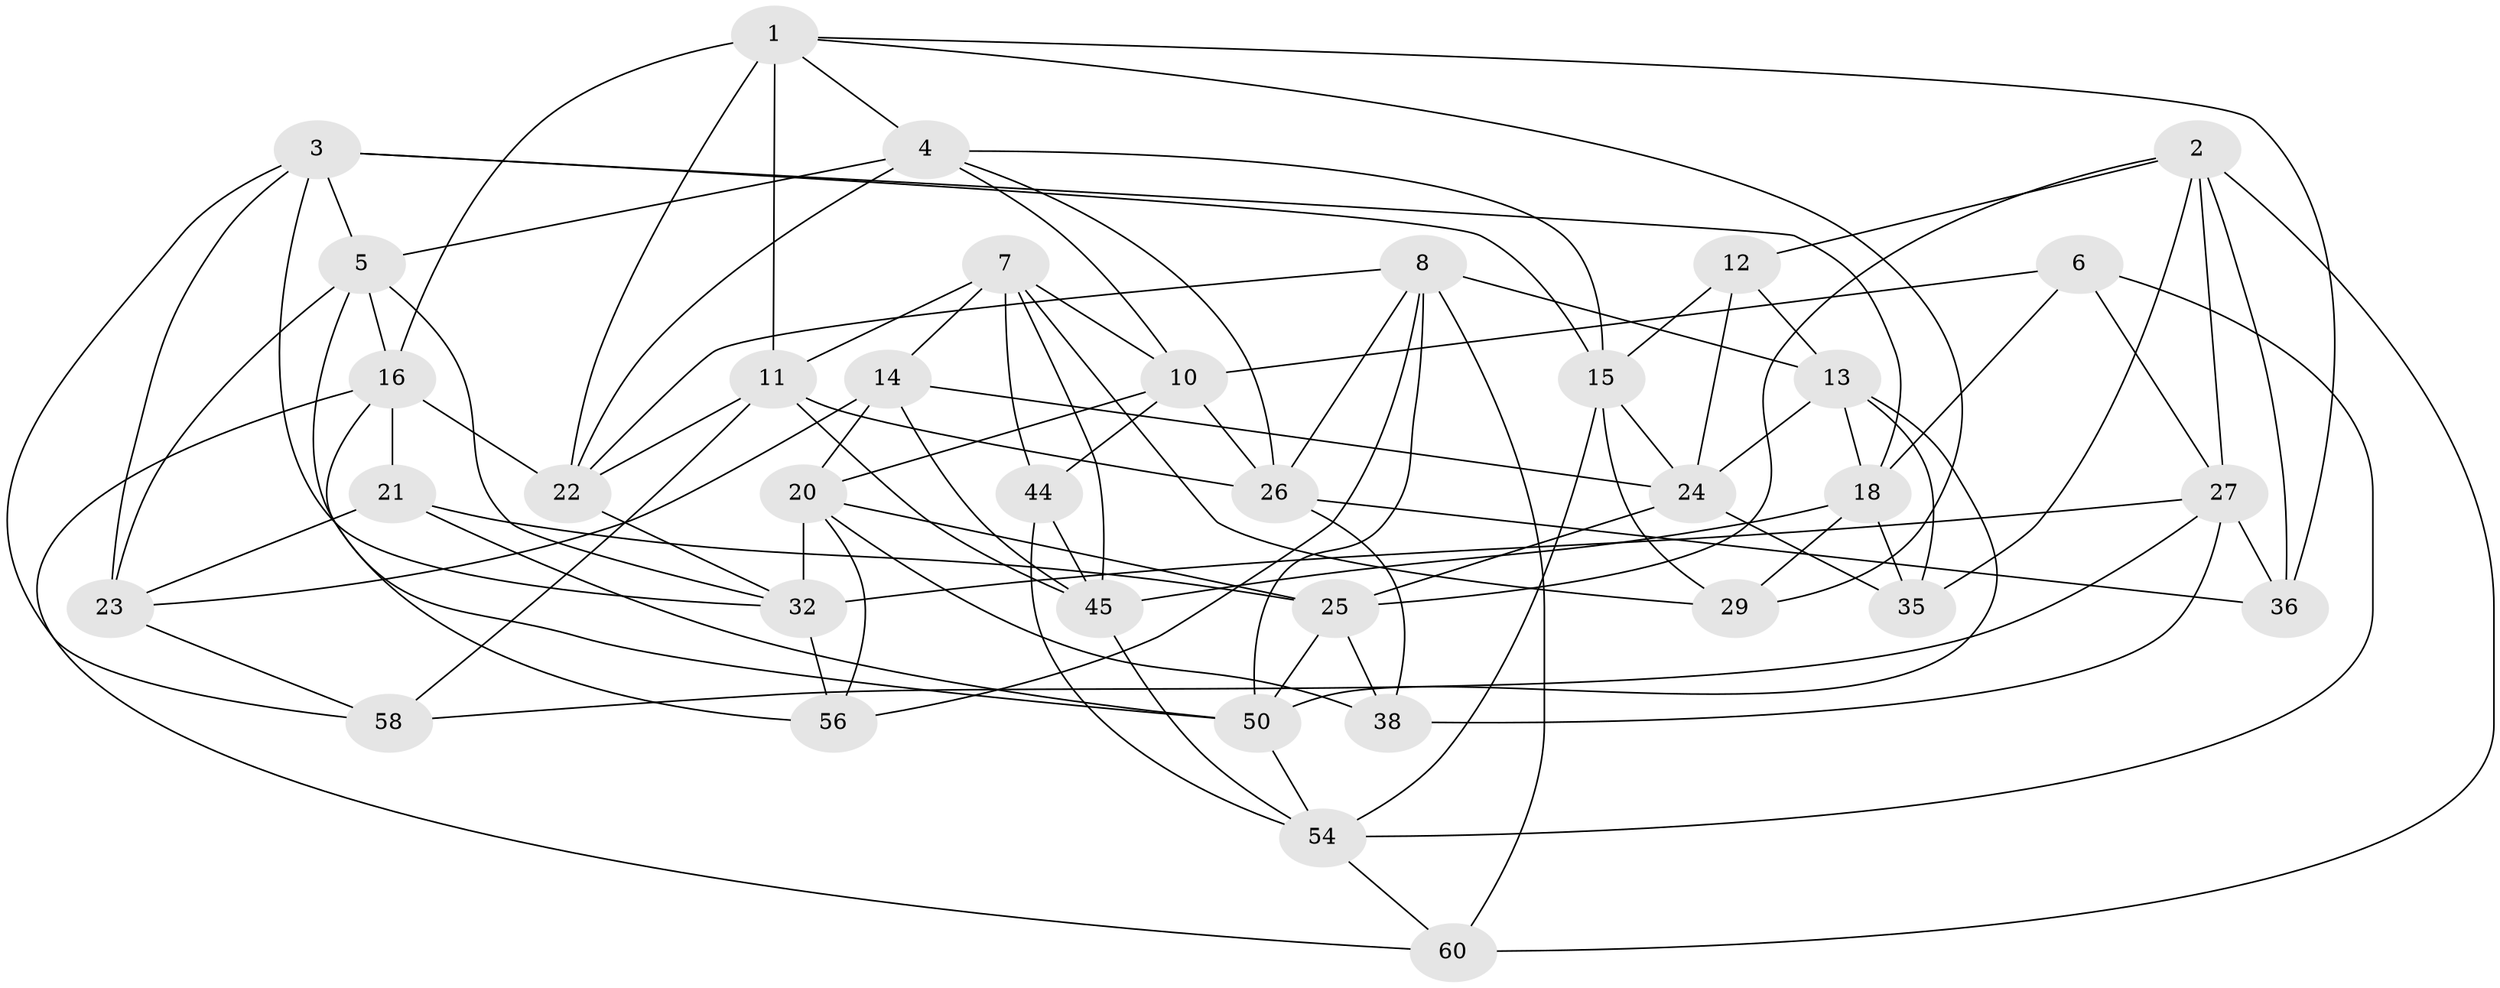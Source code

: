 // Generated by graph-tools (version 1.1) at 2025/52/02/27/25 19:52:32]
// undirected, 36 vertices, 96 edges
graph export_dot {
graph [start="1"]
  node [color=gray90,style=filled];
  1 [super="+17"];
  2 [super="+51"];
  3 [super="+41"];
  4 [super="+31"];
  5 [super="+9"];
  6;
  7 [super="+28"];
  8 [super="+34"];
  10 [super="+46"];
  11 [super="+33"];
  12;
  13 [super="+59"];
  14 [super="+40"];
  15 [super="+30"];
  16 [super="+49"];
  18 [super="+19"];
  20 [super="+42"];
  21;
  22 [super="+61"];
  23 [super="+43"];
  24 [super="+37"];
  25 [super="+53"];
  26 [super="+57"];
  27 [super="+47"];
  29;
  32 [super="+39"];
  35;
  36;
  38;
  44;
  45 [super="+48"];
  50 [super="+52"];
  54 [super="+55"];
  56;
  58;
  60;
  1 -- 36;
  1 -- 16;
  1 -- 11;
  1 -- 29;
  1 -- 4;
  1 -- 22;
  2 -- 35;
  2 -- 36;
  2 -- 60;
  2 -- 27;
  2 -- 12;
  2 -- 25;
  3 -- 5;
  3 -- 32;
  3 -- 58;
  3 -- 23;
  3 -- 18;
  3 -- 15;
  4 -- 15;
  4 -- 26;
  4 -- 10;
  4 -- 5;
  4 -- 22;
  5 -- 16;
  5 -- 32;
  5 -- 50;
  5 -- 23;
  6 -- 18;
  6 -- 10;
  6 -- 54;
  6 -- 27;
  7 -- 44;
  7 -- 29;
  7 -- 10;
  7 -- 45;
  7 -- 14;
  7 -- 11;
  8 -- 60;
  8 -- 22;
  8 -- 26;
  8 -- 56;
  8 -- 50;
  8 -- 13;
  10 -- 44;
  10 -- 26;
  10 -- 20;
  11 -- 22;
  11 -- 45;
  11 -- 26;
  11 -- 58;
  12 -- 24;
  12 -- 13;
  12 -- 15;
  13 -- 35;
  13 -- 24;
  13 -- 50;
  13 -- 18;
  14 -- 23 [weight=2];
  14 -- 24;
  14 -- 45;
  14 -- 20;
  15 -- 24;
  15 -- 54;
  15 -- 29;
  16 -- 56;
  16 -- 60;
  16 -- 21;
  16 -- 22;
  18 -- 29;
  18 -- 45;
  18 -- 35;
  20 -- 25;
  20 -- 56;
  20 -- 38;
  20 -- 32;
  21 -- 25;
  21 -- 23;
  21 -- 50;
  22 -- 32;
  23 -- 58;
  24 -- 35;
  24 -- 25;
  25 -- 38;
  25 -- 50;
  26 -- 38;
  26 -- 36;
  27 -- 38;
  27 -- 32;
  27 -- 58;
  27 -- 36;
  32 -- 56;
  44 -- 45;
  44 -- 54;
  45 -- 54;
  50 -- 54;
  54 -- 60;
}
